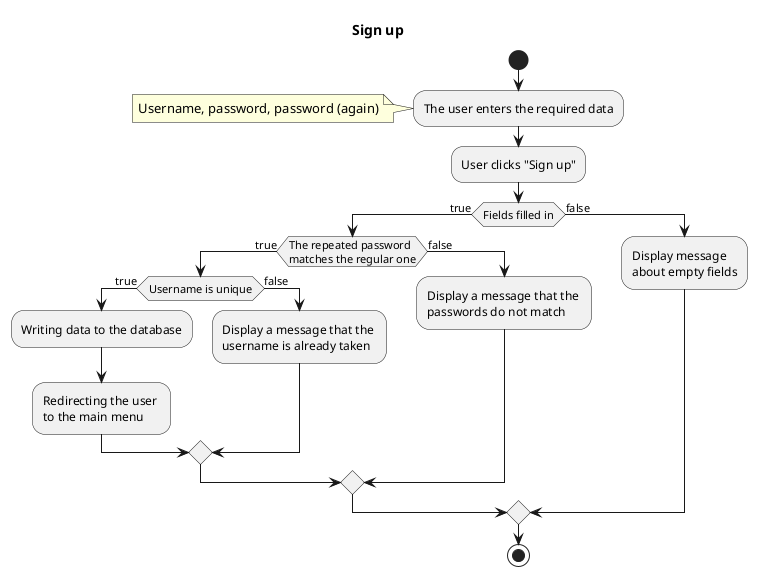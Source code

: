 ﻿@startuml

title "Sign up"

!pragma useVerticalIf on
start
:The user enters the required data;
note left: Username, password, password (again)
:User clicks "Sign up";

if(Fields filled in) then (true)
    if(The repeated password \nmatches the regular one) then (true)
        if(Username is unique) then (true)
            :Writing data to the database;
            :Redirecting the user \nto the main menu;
        else(false)
            :Display a message that the \nusername is already taken;
        endif
    else(false)
        :Display a message that the \npasswords do not match;
    endif
else(false)
    :Display message \nabout empty fields;
endif
stop





@enduml
